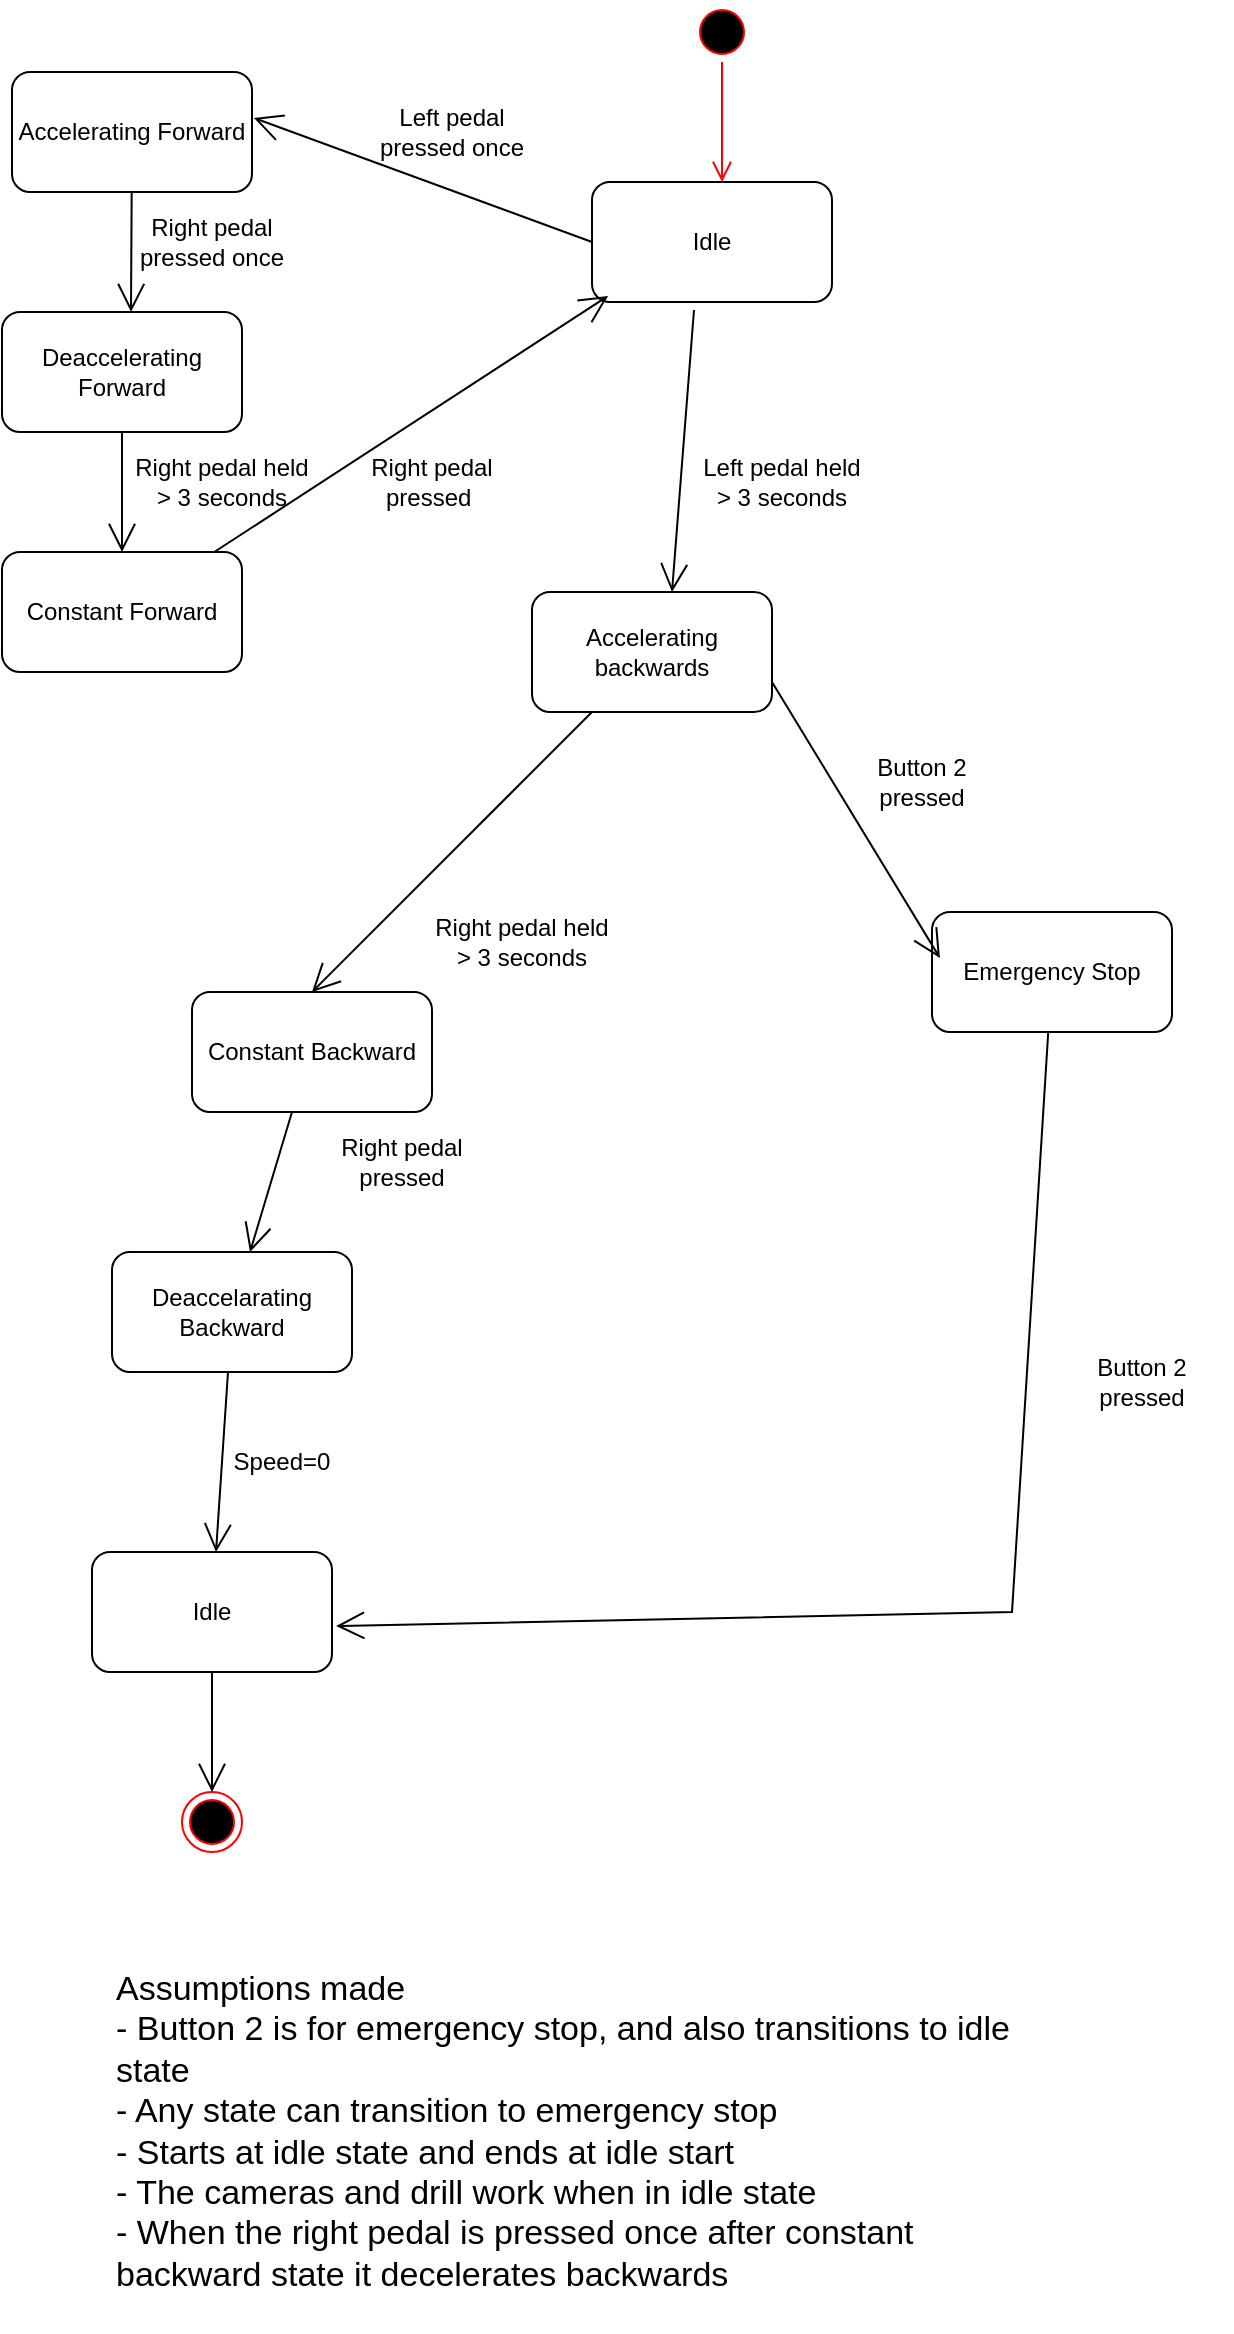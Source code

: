 <mxfile version="24.8.3">
  <diagram name="Page-1" id="_HJv9iC_N_m42WFirWRR">
    <mxGraphModel dx="1434" dy="688" grid="1" gridSize="10" guides="1" tooltips="1" connect="1" arrows="1" fold="1" page="1" pageScale="1" pageWidth="850" pageHeight="1100" math="0" shadow="0">
      <root>
        <mxCell id="0" />
        <mxCell id="1" parent="0" />
        <mxCell id="3E58UIc-xbGT09Q-NaPW-5" value="" style="ellipse;html=1;shape=endState;fillColor=#000000;strokeColor=#ff0000;" vertex="1" parent="1">
          <mxGeometry x="225" y="1100" width="30" height="30" as="geometry" />
        </mxCell>
        <mxCell id="3E58UIc-xbGT09Q-NaPW-8" value="" style="endArrow=open;endFill=1;endSize=12;html=1;rounded=0;entryX=1.008;entryY=0.383;entryDx=0;entryDy=0;exitX=0;exitY=0.5;exitDx=0;exitDy=0;entryPerimeter=0;" edge="1" parent="1" source="3E58UIc-xbGT09Q-NaPW-10" target="3E58UIc-xbGT09Q-NaPW-11">
          <mxGeometry width="160" relative="1" as="geometry">
            <mxPoint x="200" y="180" as="sourcePoint" />
            <mxPoint x="200" y="240" as="targetPoint" />
          </mxGeometry>
        </mxCell>
        <mxCell id="3E58UIc-xbGT09Q-NaPW-9" value="Left pedal pressed once" style="text;html=1;align=center;verticalAlign=middle;whiteSpace=wrap;rounded=0;" vertex="1" parent="1">
          <mxGeometry x="320" y="255" width="80" height="30" as="geometry" />
        </mxCell>
        <mxCell id="3E58UIc-xbGT09Q-NaPW-10" value="Idle" style="rounded=1;whiteSpace=wrap;html=1;" vertex="1" parent="1">
          <mxGeometry x="430" y="295" width="120" height="60" as="geometry" />
        </mxCell>
        <mxCell id="3E58UIc-xbGT09Q-NaPW-11" value="Accelerating Forward" style="rounded=1;whiteSpace=wrap;html=1;" vertex="1" parent="1">
          <mxGeometry x="140" y="240" width="120" height="60" as="geometry" />
        </mxCell>
        <mxCell id="3E58UIc-xbGT09Q-NaPW-17" value="" style="endArrow=open;endFill=1;endSize=12;html=1;rounded=0;entryX=0.5;entryY=0;entryDx=0;entryDy=0;" edge="1" parent="1" source="3E58UIc-xbGT09Q-NaPW-11">
          <mxGeometry width="160" relative="1" as="geometry">
            <mxPoint x="199.5" y="300" as="sourcePoint" />
            <mxPoint x="199.5" y="360" as="targetPoint" />
          </mxGeometry>
        </mxCell>
        <mxCell id="3E58UIc-xbGT09Q-NaPW-18" value="Deaccelerating Forward" style="rounded=1;whiteSpace=wrap;html=1;" vertex="1" parent="1">
          <mxGeometry x="135" y="360" width="120" height="60" as="geometry" />
        </mxCell>
        <mxCell id="3E58UIc-xbGT09Q-NaPW-19" value="Right pedal pressed once" style="text;html=1;align=center;verticalAlign=middle;whiteSpace=wrap;rounded=0;" vertex="1" parent="1">
          <mxGeometry x="200" y="310" width="80" height="30" as="geometry" />
        </mxCell>
        <mxCell id="3E58UIc-xbGT09Q-NaPW-20" value="" style="endArrow=open;endFill=1;endSize=12;html=1;rounded=0;" edge="1" parent="1" source="3E58UIc-xbGT09Q-NaPW-18">
          <mxGeometry width="160" relative="1" as="geometry">
            <mxPoint x="200" y="420" as="sourcePoint" />
            <mxPoint x="195" y="480" as="targetPoint" />
          </mxGeometry>
        </mxCell>
        <mxCell id="3E58UIc-xbGT09Q-NaPW-21" value="Constant Forward" style="rounded=1;whiteSpace=wrap;html=1;" vertex="1" parent="1">
          <mxGeometry x="135" y="480" width="120" height="60" as="geometry" />
        </mxCell>
        <mxCell id="3E58UIc-xbGT09Q-NaPW-22" value="Right pedal held &amp;gt; 3 seconds" style="text;html=1;align=center;verticalAlign=middle;whiteSpace=wrap;rounded=0;" vertex="1" parent="1">
          <mxGeometry x="200" y="430" width="90" height="30" as="geometry" />
        </mxCell>
        <mxCell id="3E58UIc-xbGT09Q-NaPW-23" value="" style="endArrow=open;endFill=1;endSize=12;html=1;rounded=0;entryX=0.067;entryY=0.95;entryDx=0;entryDy=0;entryPerimeter=0;" edge="1" parent="1" source="3E58UIc-xbGT09Q-NaPW-21" target="3E58UIc-xbGT09Q-NaPW-10">
          <mxGeometry width="160" relative="1" as="geometry">
            <mxPoint x="194.5" y="540" as="sourcePoint" />
            <mxPoint x="190" y="610" as="targetPoint" />
          </mxGeometry>
        </mxCell>
        <mxCell id="3E58UIc-xbGT09Q-NaPW-24" value="Right pedal pressed&amp;nbsp;" style="text;html=1;align=center;verticalAlign=middle;whiteSpace=wrap;rounded=0;" vertex="1" parent="1">
          <mxGeometry x="310" y="430" width="80" height="30" as="geometry" />
        </mxCell>
        <mxCell id="3E58UIc-xbGT09Q-NaPW-26" value="" style="endArrow=open;endFill=1;endSize=12;html=1;rounded=0;exitX=0.425;exitY=1.067;exitDx=0;exitDy=0;exitPerimeter=0;" edge="1" parent="1" source="3E58UIc-xbGT09Q-NaPW-10">
          <mxGeometry width="160" relative="1" as="geometry">
            <mxPoint x="194.5" y="660" as="sourcePoint" />
            <mxPoint x="470" y="500" as="targetPoint" />
          </mxGeometry>
        </mxCell>
        <mxCell id="3E58UIc-xbGT09Q-NaPW-27" value="Left pedal held &amp;gt; 3 seconds" style="text;html=1;align=center;verticalAlign=middle;whiteSpace=wrap;rounded=0;" vertex="1" parent="1">
          <mxGeometry x="480" y="430" width="90" height="30" as="geometry" />
        </mxCell>
        <mxCell id="3E58UIc-xbGT09Q-NaPW-28" value="Accelerating backwards" style="rounded=1;whiteSpace=wrap;html=1;" vertex="1" parent="1">
          <mxGeometry x="400" y="500" width="120" height="60" as="geometry" />
        </mxCell>
        <mxCell id="3E58UIc-xbGT09Q-NaPW-29" value="Right pedal held &amp;gt; 3 seconds" style="text;html=1;align=center;verticalAlign=middle;whiteSpace=wrap;rounded=0;" vertex="1" parent="1">
          <mxGeometry x="350" y="660" width="90" height="30" as="geometry" />
        </mxCell>
        <mxCell id="3E58UIc-xbGT09Q-NaPW-30" value="" style="endArrow=open;endFill=1;endSize=12;html=1;rounded=0;entryX=0.5;entryY=0;entryDx=0;entryDy=0;" edge="1" parent="1" source="3E58UIc-xbGT09Q-NaPW-28" target="3E58UIc-xbGT09Q-NaPW-33">
          <mxGeometry width="160" relative="1" as="geometry">
            <mxPoint x="194.5" y="780" as="sourcePoint" />
            <mxPoint x="194.5" y="840" as="targetPoint" />
          </mxGeometry>
        </mxCell>
        <mxCell id="3E58UIc-xbGT09Q-NaPW-33" value="Constant Backward" style="rounded=1;whiteSpace=wrap;html=1;" vertex="1" parent="1">
          <mxGeometry x="230" y="700" width="120" height="60" as="geometry" />
        </mxCell>
        <mxCell id="3E58UIc-xbGT09Q-NaPW-34" value="" style="endArrow=open;endFill=1;endSize=12;html=1;rounded=0;" edge="1" parent="1" target="3E58UIc-xbGT09Q-NaPW-36">
          <mxGeometry width="160" relative="1" as="geometry">
            <mxPoint x="280" y="760" as="sourcePoint" />
            <mxPoint x="280.04" y="820" as="targetPoint" />
          </mxGeometry>
        </mxCell>
        <mxCell id="3E58UIc-xbGT09Q-NaPW-35" value="Right pedal pressed" style="text;html=1;align=center;verticalAlign=middle;whiteSpace=wrap;rounded=0;" vertex="1" parent="1">
          <mxGeometry x="290" y="770" width="90" height="30" as="geometry" />
        </mxCell>
        <mxCell id="3E58UIc-xbGT09Q-NaPW-36" value="Deaccelarating Backward" style="rounded=1;whiteSpace=wrap;html=1;" vertex="1" parent="1">
          <mxGeometry x="190" y="830" width="120" height="60" as="geometry" />
        </mxCell>
        <mxCell id="3E58UIc-xbGT09Q-NaPW-37" value="" style="endArrow=open;endFill=1;endSize=12;html=1;rounded=0;" edge="1" parent="1" source="3E58UIc-xbGT09Q-NaPW-36" target="3E58UIc-xbGT09Q-NaPW-40">
          <mxGeometry width="160" relative="1" as="geometry">
            <mxPoint x="195" y="1020" as="sourcePoint" />
            <mxPoint x="190" y="1070" as="targetPoint" />
          </mxGeometry>
        </mxCell>
        <mxCell id="3E58UIc-xbGT09Q-NaPW-39" value="Speed=0" style="text;html=1;align=center;verticalAlign=middle;whiteSpace=wrap;rounded=0;" vertex="1" parent="1">
          <mxGeometry x="230" y="920" width="90" height="30" as="geometry" />
        </mxCell>
        <mxCell id="3E58UIc-xbGT09Q-NaPW-40" value="Idle" style="rounded=1;whiteSpace=wrap;html=1;" vertex="1" parent="1">
          <mxGeometry x="180" y="980" width="120" height="60" as="geometry" />
        </mxCell>
        <mxCell id="3E58UIc-xbGT09Q-NaPW-42" value="" style="endArrow=open;endFill=1;endSize=12;html=1;rounded=0;entryX=0.5;entryY=0;entryDx=0;entryDy=0;" edge="1" parent="1" source="3E58UIc-xbGT09Q-NaPW-40" target="3E58UIc-xbGT09Q-NaPW-5">
          <mxGeometry width="160" relative="1" as="geometry">
            <mxPoint x="189" y="1130" as="sourcePoint" />
            <mxPoint x="189" y="1180" as="targetPoint" />
          </mxGeometry>
        </mxCell>
        <mxCell id="3E58UIc-xbGT09Q-NaPW-43" value="Emergency Stop" style="rounded=1;whiteSpace=wrap;html=1;" vertex="1" parent="1">
          <mxGeometry x="600" y="660" width="120" height="60" as="geometry" />
        </mxCell>
        <mxCell id="3E58UIc-xbGT09Q-NaPW-44" value="" style="endArrow=open;endFill=1;endSize=12;html=1;rounded=0;entryX=0.033;entryY=0.383;entryDx=0;entryDy=0;entryPerimeter=0;exitX=1;exitY=0.75;exitDx=0;exitDy=0;" edge="1" parent="1" source="3E58UIc-xbGT09Q-NaPW-28" target="3E58UIc-xbGT09Q-NaPW-43">
          <mxGeometry width="160" relative="1" as="geometry">
            <mxPoint x="250" y="760" as="sourcePoint" />
            <mxPoint x="415" y="760" as="targetPoint" />
          </mxGeometry>
        </mxCell>
        <mxCell id="3E58UIc-xbGT09Q-NaPW-45" value="Button 2 pressed" style="text;html=1;align=center;verticalAlign=middle;whiteSpace=wrap;rounded=0;" vertex="1" parent="1">
          <mxGeometry x="550" y="580" width="90" height="30" as="geometry" />
        </mxCell>
        <mxCell id="3E58UIc-xbGT09Q-NaPW-46" value="" style="endArrow=open;endFill=1;endSize=12;html=1;rounded=0;entryX=1.017;entryY=0.617;entryDx=0;entryDy=0;entryPerimeter=0;" edge="1" parent="1" source="3E58UIc-xbGT09Q-NaPW-43" target="3E58UIc-xbGT09Q-NaPW-40">
          <mxGeometry width="160" relative="1" as="geometry">
            <mxPoint x="489.5" y="800" as="sourcePoint" />
            <mxPoint x="489.5" y="860" as="targetPoint" />
            <Array as="points">
              <mxPoint x="640" y="1010" />
            </Array>
          </mxGeometry>
        </mxCell>
        <mxCell id="3E58UIc-xbGT09Q-NaPW-48" value="Button 2 pressed" style="text;html=1;align=center;verticalAlign=middle;whiteSpace=wrap;rounded=0;" vertex="1" parent="1">
          <mxGeometry x="660" y="880" width="90" height="30" as="geometry" />
        </mxCell>
        <mxCell id="3E58UIc-xbGT09Q-NaPW-49" value="&lt;span style=&quot;font-size: 17px;&quot;&gt;Assumptions made&lt;/span&gt;&lt;div style=&quot;font-size: 17px;&quot;&gt;- Button 2 is for emergency stop, and also transitions to idle state&lt;/div&gt;&lt;div style=&quot;font-size: 17px;&quot;&gt;- Any state can transition to emergency stop&lt;/div&gt;&lt;div style=&quot;font-size: 17px;&quot;&gt;- Starts at idle state and ends at idle start&lt;/div&gt;&lt;div style=&quot;font-size: 17px;&quot;&gt;- The cameras and drill work when in idle state&lt;/div&gt;&lt;div style=&quot;font-size: 17px;&quot;&gt;- When the right pedal is pressed once after constant backward state it decelerates backwards&lt;/div&gt;" style="text;html=1;align=left;verticalAlign=middle;whiteSpace=wrap;rounded=0;" vertex="1" parent="1">
          <mxGeometry x="190" y="1170" width="460" height="200" as="geometry" />
        </mxCell>
        <mxCell id="3E58UIc-xbGT09Q-NaPW-52" value="" style="ellipse;html=1;shape=startState;fillColor=#000000;strokeColor=#ff0000;" vertex="1" parent="1">
          <mxGeometry x="480" y="205" width="30" height="30" as="geometry" />
        </mxCell>
        <mxCell id="3E58UIc-xbGT09Q-NaPW-53" value="" style="edgeStyle=orthogonalEdgeStyle;html=1;verticalAlign=bottom;endArrow=open;endSize=8;strokeColor=#ff0000;rounded=0;" edge="1" source="3E58UIc-xbGT09Q-NaPW-52" parent="1">
          <mxGeometry relative="1" as="geometry">
            <mxPoint x="495" y="295" as="targetPoint" />
          </mxGeometry>
        </mxCell>
      </root>
    </mxGraphModel>
  </diagram>
</mxfile>
